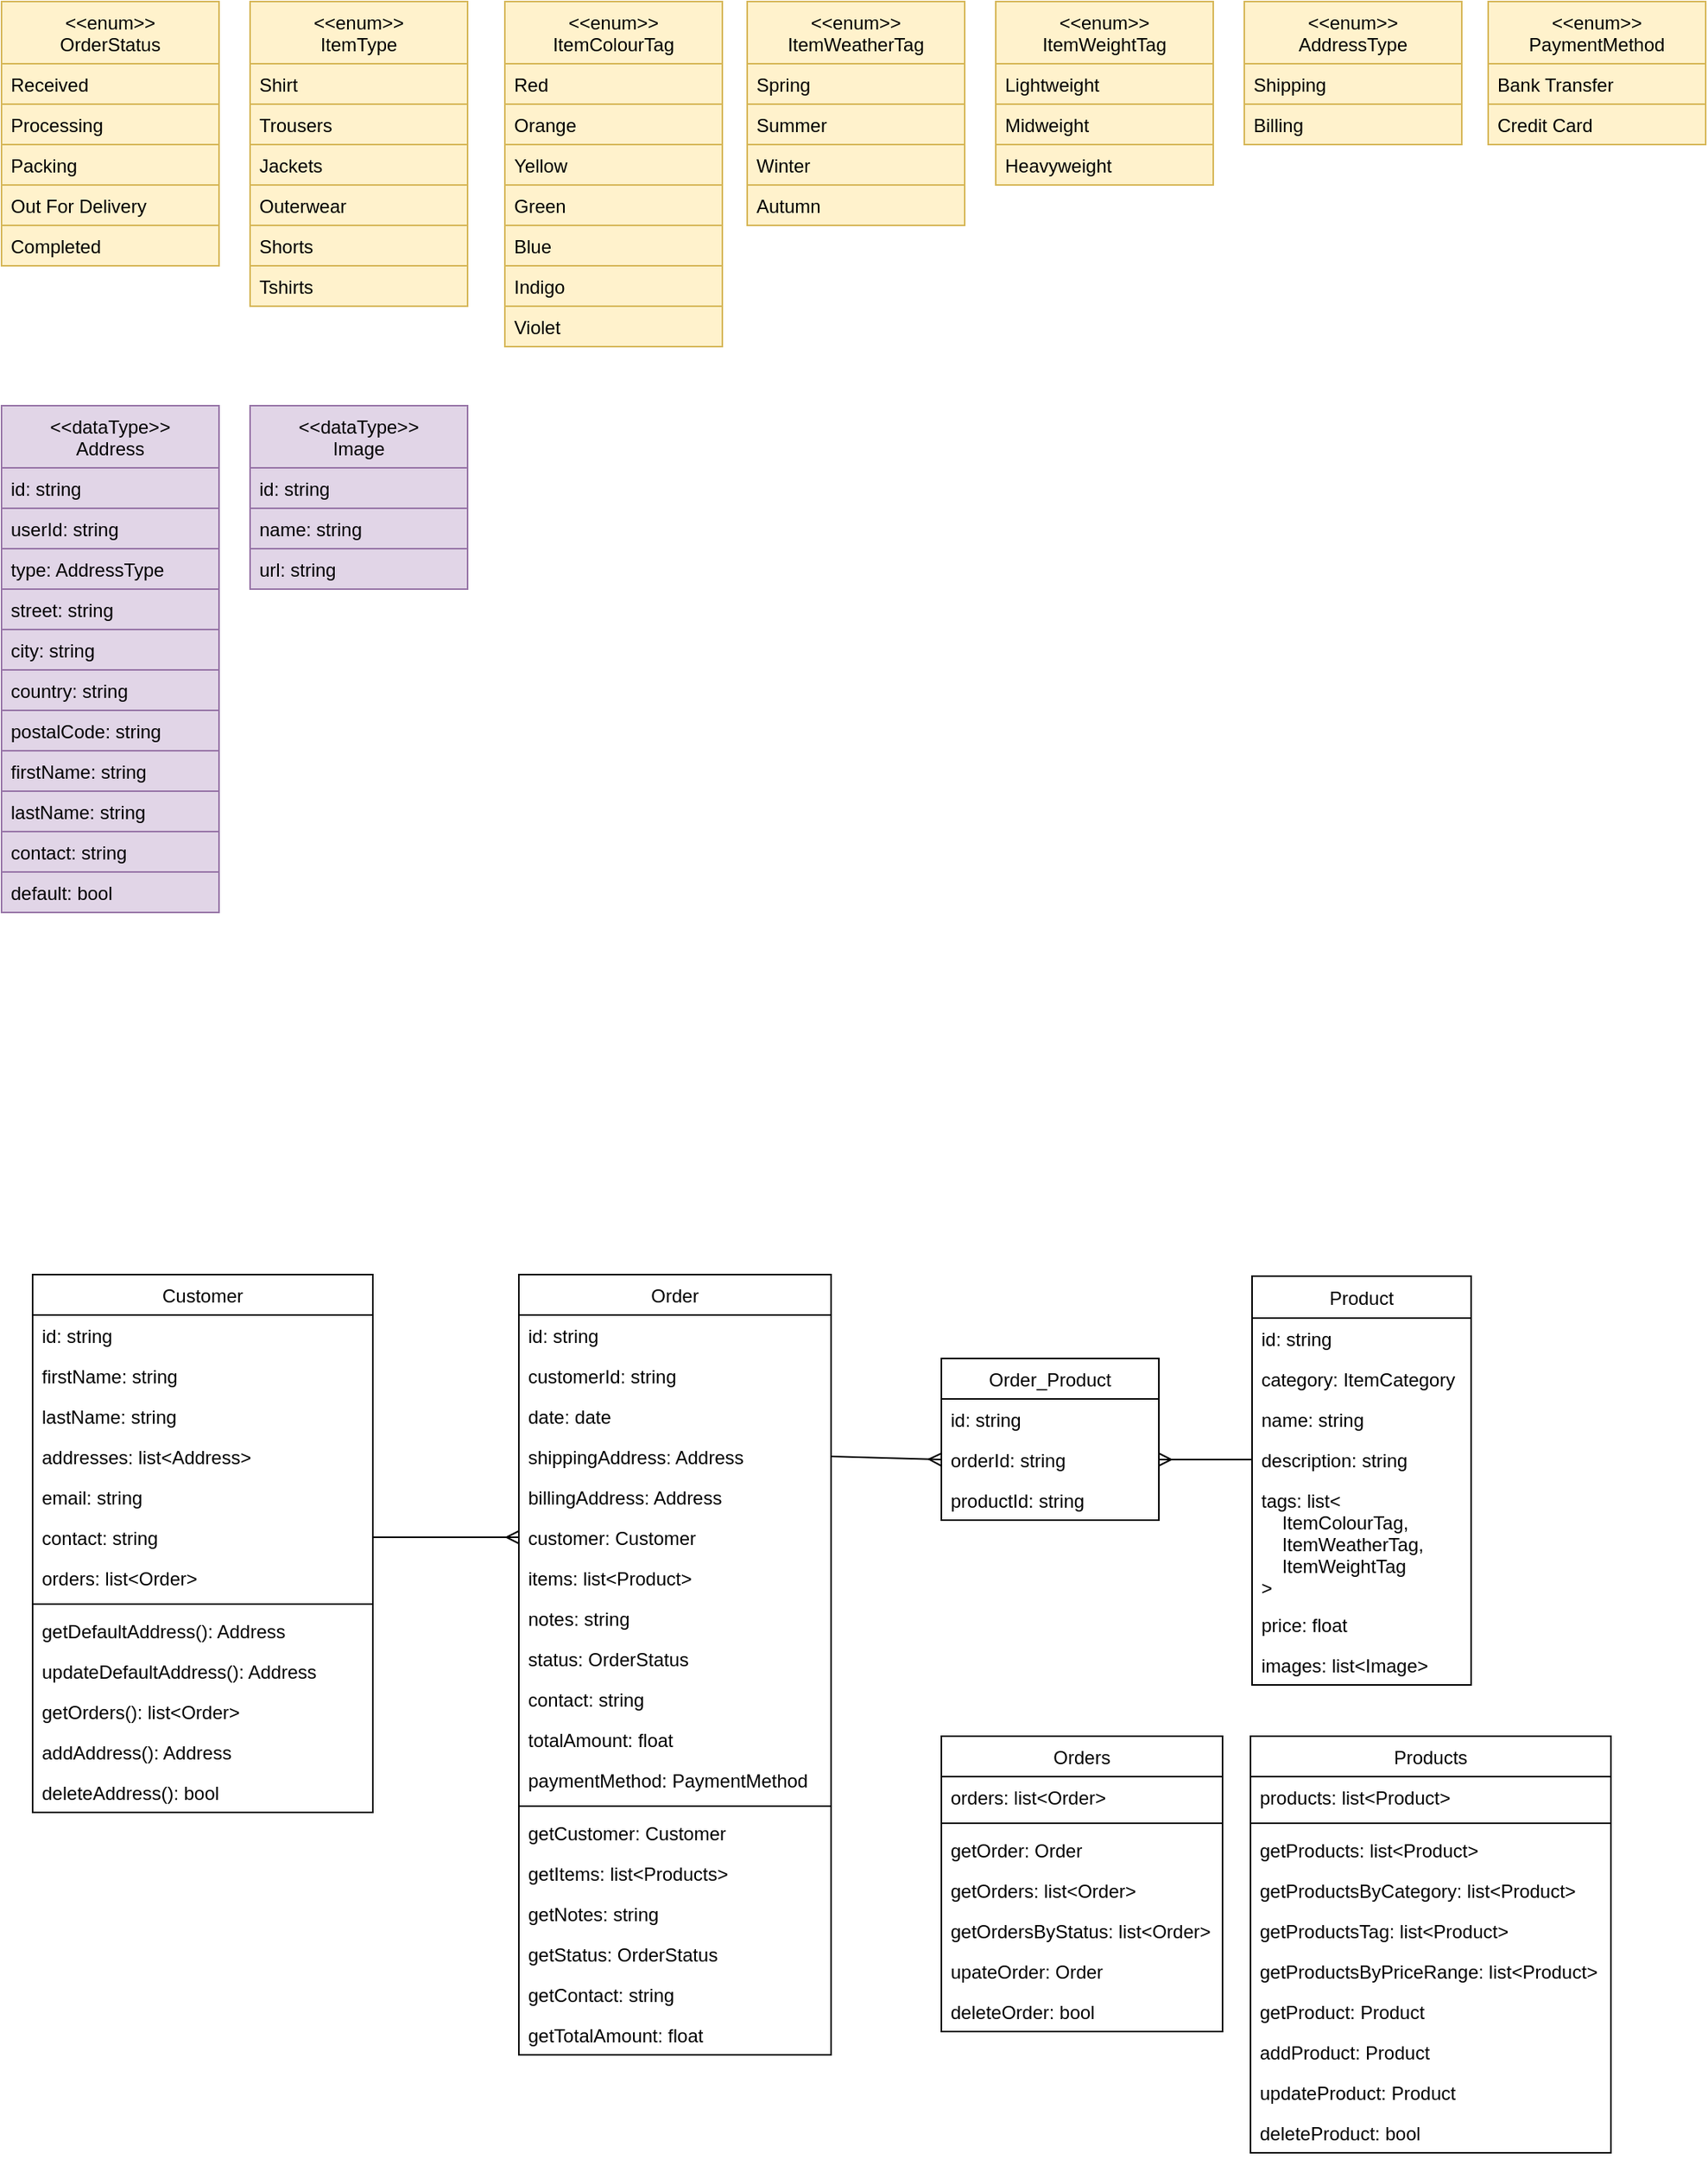 <mxfile version="14.9.8" type="device"><diagram id="C5RBs43oDa-KdzZeNtuy" name="Page-1"><mxGraphModel dx="1104" dy="794" grid="0" gridSize="10" guides="1" tooltips="1" connect="1" arrows="1" fold="1" page="1" pageScale="1" pageWidth="1169" pageHeight="827" math="0" shadow="0"><root><mxCell id="WIyWlLk6GJQsqaUBKTNV-0"/><mxCell id="WIyWlLk6GJQsqaUBKTNV-1" parent="WIyWlLk6GJQsqaUBKTNV-0"/><mxCell id="N-RZTyFLxeLSmj9aeRfa-0" value="Customer" style="swimlane;fontStyle=0;align=center;verticalAlign=top;childLayout=stackLayout;horizontal=1;startSize=26;horizontalStack=0;resizeParent=1;resizeLast=0;collapsible=1;marginBottom=0;rounded=0;shadow=0;strokeWidth=1;" vertex="1" parent="WIyWlLk6GJQsqaUBKTNV-1"><mxGeometry x="40" y="859" width="219" height="346" as="geometry"><mxRectangle x="220" y="120" width="160" height="26" as="alternateBounds"/></mxGeometry></mxCell><mxCell id="N-RZTyFLxeLSmj9aeRfa-1" value="id: string" style="text;align=left;verticalAlign=top;spacingLeft=4;spacingRight=4;overflow=hidden;rotatable=0;points=[[0,0.5],[1,0.5]];portConstraint=eastwest;" vertex="1" parent="N-RZTyFLxeLSmj9aeRfa-0"><mxGeometry y="26" width="219" height="26" as="geometry"/></mxCell><mxCell id="N-RZTyFLxeLSmj9aeRfa-12" value="firstName: string" style="text;align=left;verticalAlign=top;spacingLeft=4;spacingRight=4;overflow=hidden;rotatable=0;points=[[0,0.5],[1,0.5]];portConstraint=eastwest;" vertex="1" parent="N-RZTyFLxeLSmj9aeRfa-0"><mxGeometry y="52" width="219" height="26" as="geometry"/></mxCell><mxCell id="N-RZTyFLxeLSmj9aeRfa-2" value="lastName: string" style="text;align=left;verticalAlign=top;spacingLeft=4;spacingRight=4;overflow=hidden;rotatable=0;points=[[0,0.5],[1,0.5]];portConstraint=eastwest;rounded=0;shadow=0;html=0;" vertex="1" parent="N-RZTyFLxeLSmj9aeRfa-0"><mxGeometry y="78" width="219" height="26" as="geometry"/></mxCell><mxCell id="N-RZTyFLxeLSmj9aeRfa-3" value="addresses: list&lt;Address&gt;" style="text;align=left;verticalAlign=top;spacingLeft=4;spacingRight=4;overflow=hidden;rotatable=0;points=[[0,0.5],[1,0.5]];portConstraint=eastwest;rounded=0;shadow=0;html=0;" vertex="1" parent="N-RZTyFLxeLSmj9aeRfa-0"><mxGeometry y="104" width="219" height="26" as="geometry"/></mxCell><mxCell id="N-RZTyFLxeLSmj9aeRfa-11" value="email: string" style="text;align=left;verticalAlign=top;spacingLeft=4;spacingRight=4;overflow=hidden;rotatable=0;points=[[0,0.5],[1,0.5]];portConstraint=eastwest;rounded=0;shadow=0;html=0;" vertex="1" parent="N-RZTyFLxeLSmj9aeRfa-0"><mxGeometry y="130" width="219" height="26" as="geometry"/></mxCell><mxCell id="N-RZTyFLxeLSmj9aeRfa-21" value="contact: string" style="text;align=left;verticalAlign=top;spacingLeft=4;spacingRight=4;overflow=hidden;rotatable=0;points=[[0,0.5],[1,0.5]];portConstraint=eastwest;rounded=0;shadow=0;html=0;" vertex="1" parent="N-RZTyFLxeLSmj9aeRfa-0"><mxGeometry y="156" width="219" height="26" as="geometry"/></mxCell><mxCell id="N-RZTyFLxeLSmj9aeRfa-50" value="orders: list&lt;Order&gt;" style="text;align=left;verticalAlign=top;spacingLeft=4;spacingRight=4;overflow=hidden;rotatable=0;points=[[0,0.5],[1,0.5]];portConstraint=eastwest;rounded=0;shadow=0;html=0;" vertex="1" parent="N-RZTyFLxeLSmj9aeRfa-0"><mxGeometry y="182" width="219" height="26" as="geometry"/></mxCell><mxCell id="N-RZTyFLxeLSmj9aeRfa-4" value="" style="line;html=1;strokeWidth=1;align=left;verticalAlign=middle;spacingTop=-1;spacingLeft=3;spacingRight=3;rotatable=0;labelPosition=right;points=[];portConstraint=eastwest;" vertex="1" parent="N-RZTyFLxeLSmj9aeRfa-0"><mxGeometry y="208" width="219" height="8" as="geometry"/></mxCell><mxCell id="N-RZTyFLxeLSmj9aeRfa-5" value="getDefaultAddress(): Address" style="text;align=left;verticalAlign=top;spacingLeft=4;spacingRight=4;overflow=hidden;rotatable=0;points=[[0,0.5],[1,0.5]];portConstraint=eastwest;" vertex="1" parent="N-RZTyFLxeLSmj9aeRfa-0"><mxGeometry y="216" width="219" height="26" as="geometry"/></mxCell><mxCell id="N-RZTyFLxeLSmj9aeRfa-167" value="updateDefaultAddress(): Address" style="text;align=left;verticalAlign=top;spacingLeft=4;spacingRight=4;overflow=hidden;rotatable=0;points=[[0,0.5],[1,0.5]];portConstraint=eastwest;" vertex="1" parent="N-RZTyFLxeLSmj9aeRfa-0"><mxGeometry y="242" width="219" height="26" as="geometry"/></mxCell><mxCell id="N-RZTyFLxeLSmj9aeRfa-51" value="getOrders(): list&lt;Order&gt;" style="text;align=left;verticalAlign=top;spacingLeft=4;spacingRight=4;overflow=hidden;rotatable=0;points=[[0,0.5],[1,0.5]];portConstraint=eastwest;" vertex="1" parent="N-RZTyFLxeLSmj9aeRfa-0"><mxGeometry y="268" width="219" height="26" as="geometry"/></mxCell><mxCell id="N-RZTyFLxeLSmj9aeRfa-117" value="addAddress(): Address" style="text;align=left;verticalAlign=top;spacingLeft=4;spacingRight=4;overflow=hidden;rotatable=0;points=[[0,0.5],[1,0.5]];portConstraint=eastwest;" vertex="1" parent="N-RZTyFLxeLSmj9aeRfa-0"><mxGeometry y="294" width="219" height="26" as="geometry"/></mxCell><mxCell id="N-RZTyFLxeLSmj9aeRfa-166" value="deleteAddress(): bool" style="text;align=left;verticalAlign=top;spacingLeft=4;spacingRight=4;overflow=hidden;rotatable=0;points=[[0,0.5],[1,0.5]];portConstraint=eastwest;" vertex="1" parent="N-RZTyFLxeLSmj9aeRfa-0"><mxGeometry y="320" width="219" height="26" as="geometry"/></mxCell><mxCell id="N-RZTyFLxeLSmj9aeRfa-13" value="&lt;&lt;dataType&gt;&gt;&#10;Address" style="swimlane;fontStyle=0;childLayout=stackLayout;horizontal=1;startSize=40;horizontalStack=0;resizeParent=1;resizeParentMax=0;resizeLast=0;collapsible=1;marginBottom=0;fillColor=#e1d5e7;strokeColor=#9673a6;" vertex="1" parent="WIyWlLk6GJQsqaUBKTNV-1"><mxGeometry x="20" y="300" width="140" height="326" as="geometry"/></mxCell><mxCell id="N-RZTyFLxeLSmj9aeRfa-14" value="id: string" style="text;strokeColor=#9673a6;fillColor=#e1d5e7;align=left;verticalAlign=top;spacingLeft=4;spacingRight=4;overflow=hidden;rotatable=0;points=[[0,0.5],[1,0.5]];portConstraint=eastwest;" vertex="1" parent="N-RZTyFLxeLSmj9aeRfa-13"><mxGeometry y="40" width="140" height="26" as="geometry"/></mxCell><mxCell id="N-RZTyFLxeLSmj9aeRfa-44" value="userId: string" style="text;strokeColor=#9673a6;fillColor=#e1d5e7;align=left;verticalAlign=top;spacingLeft=4;spacingRight=4;overflow=hidden;rotatable=0;points=[[0,0.5],[1,0.5]];portConstraint=eastwest;" vertex="1" parent="N-RZTyFLxeLSmj9aeRfa-13"><mxGeometry y="66" width="140" height="26" as="geometry"/></mxCell><mxCell id="N-RZTyFLxeLSmj9aeRfa-120" value="type: AddressType" style="text;strokeColor=#9673a6;fillColor=#e1d5e7;align=left;verticalAlign=top;spacingLeft=4;spacingRight=4;overflow=hidden;rotatable=0;points=[[0,0.5],[1,0.5]];portConstraint=eastwest;" vertex="1" parent="N-RZTyFLxeLSmj9aeRfa-13"><mxGeometry y="92" width="140" height="26" as="geometry"/></mxCell><mxCell id="N-RZTyFLxeLSmj9aeRfa-43" value="street: string" style="text;strokeColor=#9673a6;fillColor=#e1d5e7;align=left;verticalAlign=top;spacingLeft=4;spacingRight=4;overflow=hidden;rotatable=0;points=[[0,0.5],[1,0.5]];portConstraint=eastwest;" vertex="1" parent="N-RZTyFLxeLSmj9aeRfa-13"><mxGeometry y="118" width="140" height="26" as="geometry"/></mxCell><mxCell id="N-RZTyFLxeLSmj9aeRfa-15" value="city: string" style="text;strokeColor=#9673a6;fillColor=#e1d5e7;align=left;verticalAlign=top;spacingLeft=4;spacingRight=4;overflow=hidden;rotatable=0;points=[[0,0.5],[1,0.5]];portConstraint=eastwest;" vertex="1" parent="N-RZTyFLxeLSmj9aeRfa-13"><mxGeometry y="144" width="140" height="26" as="geometry"/></mxCell><mxCell id="N-RZTyFLxeLSmj9aeRfa-16" value="country: string" style="text;strokeColor=#9673a6;fillColor=#e1d5e7;align=left;verticalAlign=top;spacingLeft=4;spacingRight=4;overflow=hidden;rotatable=0;points=[[0,0.5],[1,0.5]];portConstraint=eastwest;" vertex="1" parent="N-RZTyFLxeLSmj9aeRfa-13"><mxGeometry y="170" width="140" height="26" as="geometry"/></mxCell><mxCell id="N-RZTyFLxeLSmj9aeRfa-17" value="postalCode: string" style="text;strokeColor=#9673a6;fillColor=#e1d5e7;align=left;verticalAlign=top;spacingLeft=4;spacingRight=4;overflow=hidden;rotatable=0;points=[[0,0.5],[1,0.5]];portConstraint=eastwest;" vertex="1" parent="N-RZTyFLxeLSmj9aeRfa-13"><mxGeometry y="196" width="140" height="26" as="geometry"/></mxCell><mxCell id="N-RZTyFLxeLSmj9aeRfa-18" value="firstName: string" style="text;strokeColor=#9673a6;fillColor=#e1d5e7;align=left;verticalAlign=top;spacingLeft=4;spacingRight=4;overflow=hidden;rotatable=0;points=[[0,0.5],[1,0.5]];portConstraint=eastwest;" vertex="1" parent="N-RZTyFLxeLSmj9aeRfa-13"><mxGeometry y="222" width="140" height="26" as="geometry"/></mxCell><mxCell id="N-RZTyFLxeLSmj9aeRfa-19" value="lastName: string" style="text;strokeColor=#9673a6;fillColor=#e1d5e7;align=left;verticalAlign=top;spacingLeft=4;spacingRight=4;overflow=hidden;rotatable=0;points=[[0,0.5],[1,0.5]];portConstraint=eastwest;" vertex="1" parent="N-RZTyFLxeLSmj9aeRfa-13"><mxGeometry y="248" width="140" height="26" as="geometry"/></mxCell><mxCell id="N-RZTyFLxeLSmj9aeRfa-20" value="contact: string" style="text;strokeColor=#9673a6;fillColor=#e1d5e7;align=left;verticalAlign=top;spacingLeft=4;spacingRight=4;overflow=hidden;rotatable=0;points=[[0,0.5],[1,0.5]];portConstraint=eastwest;" vertex="1" parent="N-RZTyFLxeLSmj9aeRfa-13"><mxGeometry y="274" width="140" height="26" as="geometry"/></mxCell><mxCell id="N-RZTyFLxeLSmj9aeRfa-22" value="default: bool" style="text;strokeColor=#9673a6;fillColor=#e1d5e7;align=left;verticalAlign=top;spacingLeft=4;spacingRight=4;overflow=hidden;rotatable=0;points=[[0,0.5],[1,0.5]];portConstraint=eastwest;" vertex="1" parent="N-RZTyFLxeLSmj9aeRfa-13"><mxGeometry y="300" width="140" height="26" as="geometry"/></mxCell><mxCell id="N-RZTyFLxeLSmj9aeRfa-23" value="Order" style="swimlane;fontStyle=0;childLayout=stackLayout;horizontal=1;startSize=26;horizontalStack=0;resizeParent=1;resizeParentMax=0;resizeLast=0;collapsible=1;marginBottom=0;" vertex="1" parent="WIyWlLk6GJQsqaUBKTNV-1"><mxGeometry x="353" y="859" width="201" height="502" as="geometry"/></mxCell><mxCell id="N-RZTyFLxeLSmj9aeRfa-24" value="id: string" style="text;strokeColor=none;fillColor=none;align=left;verticalAlign=top;spacingLeft=4;spacingRight=4;overflow=hidden;rotatable=0;points=[[0,0.5],[1,0.5]];portConstraint=eastwest;" vertex="1" parent="N-RZTyFLxeLSmj9aeRfa-23"><mxGeometry y="26" width="201" height="26" as="geometry"/></mxCell><mxCell id="N-RZTyFLxeLSmj9aeRfa-125" value="customerId: string" style="text;strokeColor=none;fillColor=none;align=left;verticalAlign=top;spacingLeft=4;spacingRight=4;overflow=hidden;rotatable=0;points=[[0,0.5],[1,0.5]];portConstraint=eastwest;" vertex="1" parent="N-RZTyFLxeLSmj9aeRfa-23"><mxGeometry y="52" width="201" height="26" as="geometry"/></mxCell><mxCell id="N-RZTyFLxeLSmj9aeRfa-26" value="date: date" style="text;strokeColor=none;fillColor=none;align=left;verticalAlign=top;spacingLeft=4;spacingRight=4;overflow=hidden;rotatable=0;points=[[0,0.5],[1,0.5]];portConstraint=eastwest;" vertex="1" parent="N-RZTyFLxeLSmj9aeRfa-23"><mxGeometry y="78" width="201" height="26" as="geometry"/></mxCell><mxCell id="N-RZTyFLxeLSmj9aeRfa-45" value="shippingAddress: Address" style="text;strokeColor=none;fillColor=none;align=left;verticalAlign=top;spacingLeft=4;spacingRight=4;overflow=hidden;rotatable=0;points=[[0,0.5],[1,0.5]];portConstraint=eastwest;" vertex="1" parent="N-RZTyFLxeLSmj9aeRfa-23"><mxGeometry y="104" width="201" height="26" as="geometry"/></mxCell><mxCell id="N-RZTyFLxeLSmj9aeRfa-172" value="billingAddress: Address" style="text;strokeColor=none;fillColor=none;align=left;verticalAlign=top;spacingLeft=4;spacingRight=4;overflow=hidden;rotatable=0;points=[[0,0.5],[1,0.5]];portConstraint=eastwest;" vertex="1" parent="N-RZTyFLxeLSmj9aeRfa-23"><mxGeometry y="130" width="201" height="26" as="geometry"/></mxCell><mxCell id="N-RZTyFLxeLSmj9aeRfa-46" value="customer: Customer" style="text;strokeColor=none;fillColor=none;align=left;verticalAlign=top;spacingLeft=4;spacingRight=4;overflow=hidden;rotatable=0;points=[[0,0.5],[1,0.5]];portConstraint=eastwest;" vertex="1" parent="N-RZTyFLxeLSmj9aeRfa-23"><mxGeometry y="156" width="201" height="26" as="geometry"/></mxCell><mxCell id="N-RZTyFLxeLSmj9aeRfa-25" value="items: list&lt;Product&gt;" style="text;strokeColor=none;fillColor=none;align=left;verticalAlign=top;spacingLeft=4;spacingRight=4;overflow=hidden;rotatable=0;points=[[0,0.5],[1,0.5]];portConstraint=eastwest;" vertex="1" parent="N-RZTyFLxeLSmj9aeRfa-23"><mxGeometry y="182" width="201" height="26" as="geometry"/></mxCell><mxCell id="N-RZTyFLxeLSmj9aeRfa-34" value="notes: string" style="text;strokeColor=none;fillColor=none;align=left;verticalAlign=top;spacingLeft=4;spacingRight=4;overflow=hidden;rotatable=0;points=[[0,0.5],[1,0.5]];portConstraint=eastwest;" vertex="1" parent="N-RZTyFLxeLSmj9aeRfa-23"><mxGeometry y="208" width="201" height="26" as="geometry"/></mxCell><mxCell id="N-RZTyFLxeLSmj9aeRfa-33" value="status: OrderStatus" style="text;strokeColor=none;fillColor=none;align=left;verticalAlign=top;spacingLeft=4;spacingRight=4;overflow=hidden;rotatable=0;points=[[0,0.5],[1,0.5]];portConstraint=eastwest;" vertex="1" parent="N-RZTyFLxeLSmj9aeRfa-23"><mxGeometry y="234" width="201" height="26" as="geometry"/></mxCell><mxCell id="N-RZTyFLxeLSmj9aeRfa-52" value="contact: string" style="text;strokeColor=none;fillColor=none;align=left;verticalAlign=top;spacingLeft=4;spacingRight=4;overflow=hidden;rotatable=0;points=[[0,0.5],[1,0.5]];portConstraint=eastwest;" vertex="1" parent="N-RZTyFLxeLSmj9aeRfa-23"><mxGeometry y="260" width="201" height="26" as="geometry"/></mxCell><mxCell id="N-RZTyFLxeLSmj9aeRfa-56" value="totalAmount: float" style="text;strokeColor=none;fillColor=none;align=left;verticalAlign=top;spacingLeft=4;spacingRight=4;overflow=hidden;rotatable=0;points=[[0,0.5],[1,0.5]];portConstraint=eastwest;" vertex="1" parent="N-RZTyFLxeLSmj9aeRfa-23"><mxGeometry y="286" width="201" height="26" as="geometry"/></mxCell><mxCell id="N-RZTyFLxeLSmj9aeRfa-162" value="paymentMethod: PaymentMethod" style="text;strokeColor=none;fillColor=none;align=left;verticalAlign=top;spacingLeft=4;spacingRight=4;overflow=hidden;rotatable=0;points=[[0,0.5],[1,0.5]];portConstraint=eastwest;" vertex="1" parent="N-RZTyFLxeLSmj9aeRfa-23"><mxGeometry y="312" width="201" height="26" as="geometry"/></mxCell><mxCell id="N-RZTyFLxeLSmj9aeRfa-47" value="" style="line;html=1;strokeWidth=1;align=left;verticalAlign=middle;spacingTop=-1;spacingLeft=3;spacingRight=3;rotatable=0;labelPosition=right;points=[];portConstraint=eastwest;" vertex="1" parent="N-RZTyFLxeLSmj9aeRfa-23"><mxGeometry y="338" width="201" height="8" as="geometry"/></mxCell><mxCell id="N-RZTyFLxeLSmj9aeRfa-48" value="getCustomer: Customer" style="text;strokeColor=none;fillColor=none;align=left;verticalAlign=top;spacingLeft=4;spacingRight=4;overflow=hidden;rotatable=0;points=[[0,0.5],[1,0.5]];portConstraint=eastwest;" vertex="1" parent="N-RZTyFLxeLSmj9aeRfa-23"><mxGeometry y="346" width="201" height="26" as="geometry"/></mxCell><mxCell id="N-RZTyFLxeLSmj9aeRfa-49" value="getItems: list&lt;Products&gt;" style="text;strokeColor=none;fillColor=none;align=left;verticalAlign=top;spacingLeft=4;spacingRight=4;overflow=hidden;rotatable=0;points=[[0,0.5],[1,0.5]];portConstraint=eastwest;" vertex="1" parent="N-RZTyFLxeLSmj9aeRfa-23"><mxGeometry y="372" width="201" height="26" as="geometry"/></mxCell><mxCell id="N-RZTyFLxeLSmj9aeRfa-53" value="getNotes: string" style="text;strokeColor=none;fillColor=none;align=left;verticalAlign=top;spacingLeft=4;spacingRight=4;overflow=hidden;rotatable=0;points=[[0,0.5],[1,0.5]];portConstraint=eastwest;" vertex="1" parent="N-RZTyFLxeLSmj9aeRfa-23"><mxGeometry y="398" width="201" height="26" as="geometry"/></mxCell><mxCell id="N-RZTyFLxeLSmj9aeRfa-55" value="getStatus: OrderStatus" style="text;strokeColor=none;fillColor=none;align=left;verticalAlign=top;spacingLeft=4;spacingRight=4;overflow=hidden;rotatable=0;points=[[0,0.5],[1,0.5]];portConstraint=eastwest;" vertex="1" parent="N-RZTyFLxeLSmj9aeRfa-23"><mxGeometry y="424" width="201" height="26" as="geometry"/></mxCell><mxCell id="N-RZTyFLxeLSmj9aeRfa-54" value="getContact: string" style="text;strokeColor=none;fillColor=none;align=left;verticalAlign=top;spacingLeft=4;spacingRight=4;overflow=hidden;rotatable=0;points=[[0,0.5],[1,0.5]];portConstraint=eastwest;" vertex="1" parent="N-RZTyFLxeLSmj9aeRfa-23"><mxGeometry y="450" width="201" height="26" as="geometry"/></mxCell><mxCell id="N-RZTyFLxeLSmj9aeRfa-57" value="getTotalAmount: float" style="text;strokeColor=none;fillColor=none;align=left;verticalAlign=top;spacingLeft=4;spacingRight=4;overflow=hidden;rotatable=0;points=[[0,0.5],[1,0.5]];portConstraint=eastwest;" vertex="1" parent="N-RZTyFLxeLSmj9aeRfa-23"><mxGeometry y="476" width="201" height="26" as="geometry"/></mxCell><mxCell id="N-RZTyFLxeLSmj9aeRfa-27" value="&lt;&lt;enum&gt;&gt;&#10;OrderStatus" style="swimlane;fontStyle=0;childLayout=stackLayout;horizontal=1;startSize=40;horizontalStack=0;resizeParent=1;resizeParentMax=0;resizeLast=0;collapsible=1;marginBottom=0;labelBorderColor=none;fillColor=#fff2cc;strokeColor=#d6b656;" vertex="1" parent="WIyWlLk6GJQsqaUBKTNV-1"><mxGeometry x="20" y="40" width="140" height="170" as="geometry"/></mxCell><mxCell id="N-RZTyFLxeLSmj9aeRfa-28" value="Received" style="text;strokeColor=#d6b656;fillColor=#fff2cc;align=left;verticalAlign=top;spacingLeft=4;spacingRight=4;overflow=hidden;rotatable=0;points=[[0,0.5],[1,0.5]];portConstraint=eastwest;" vertex="1" parent="N-RZTyFLxeLSmj9aeRfa-27"><mxGeometry y="40" width="140" height="26" as="geometry"/></mxCell><mxCell id="N-RZTyFLxeLSmj9aeRfa-29" value="Processing" style="text;strokeColor=#d6b656;fillColor=#fff2cc;align=left;verticalAlign=top;spacingLeft=4;spacingRight=4;overflow=hidden;rotatable=0;points=[[0,0.5],[1,0.5]];portConstraint=eastwest;" vertex="1" parent="N-RZTyFLxeLSmj9aeRfa-27"><mxGeometry y="66" width="140" height="26" as="geometry"/></mxCell><mxCell id="N-RZTyFLxeLSmj9aeRfa-30" value="Packing" style="text;strokeColor=#d6b656;fillColor=#fff2cc;align=left;verticalAlign=top;spacingLeft=4;spacingRight=4;overflow=hidden;rotatable=0;points=[[0,0.5],[1,0.5]];portConstraint=eastwest;" vertex="1" parent="N-RZTyFLxeLSmj9aeRfa-27"><mxGeometry y="92" width="140" height="26" as="geometry"/></mxCell><mxCell id="N-RZTyFLxeLSmj9aeRfa-31" value="Out For Delivery" style="text;strokeColor=#d6b656;fillColor=#fff2cc;align=left;verticalAlign=top;spacingLeft=4;spacingRight=4;overflow=hidden;rotatable=0;points=[[0,0.5],[1,0.5]];portConstraint=eastwest;" vertex="1" parent="N-RZTyFLxeLSmj9aeRfa-27"><mxGeometry y="118" width="140" height="26" as="geometry"/></mxCell><mxCell id="N-RZTyFLxeLSmj9aeRfa-32" value="Completed" style="text;strokeColor=#d6b656;fillColor=#fff2cc;align=left;verticalAlign=top;spacingLeft=4;spacingRight=4;overflow=hidden;rotatable=0;points=[[0,0.5],[1,0.5]];portConstraint=eastwest;" vertex="1" parent="N-RZTyFLxeLSmj9aeRfa-27"><mxGeometry y="144" width="140" height="26" as="geometry"/></mxCell><mxCell id="N-RZTyFLxeLSmj9aeRfa-35" value="Orders" style="swimlane;fontStyle=0;childLayout=stackLayout;horizontal=1;startSize=26;horizontalStack=0;resizeParent=1;resizeParentMax=0;resizeLast=0;collapsible=1;marginBottom=0;" vertex="1" parent="WIyWlLk6GJQsqaUBKTNV-1"><mxGeometry x="625" y="1156" width="181" height="190" as="geometry"/></mxCell><mxCell id="N-RZTyFLxeLSmj9aeRfa-36" value="orders: list&lt;Order&gt;" style="text;strokeColor=none;fillColor=none;align=left;verticalAlign=top;spacingLeft=4;spacingRight=4;overflow=hidden;rotatable=0;points=[[0,0.5],[1,0.5]];portConstraint=eastwest;" vertex="1" parent="N-RZTyFLxeLSmj9aeRfa-35"><mxGeometry y="26" width="181" height="26" as="geometry"/></mxCell><mxCell id="N-RZTyFLxeLSmj9aeRfa-39" value="" style="line;html=1;strokeWidth=1;align=left;verticalAlign=middle;spacingTop=-1;spacingLeft=3;spacingRight=3;rotatable=0;labelPosition=right;points=[];portConstraint=eastwest;" vertex="1" parent="N-RZTyFLxeLSmj9aeRfa-35"><mxGeometry y="52" width="181" height="8" as="geometry"/></mxCell><mxCell id="N-RZTyFLxeLSmj9aeRfa-38" value="getOrder: Order" style="text;strokeColor=none;fillColor=none;align=left;verticalAlign=top;spacingLeft=4;spacingRight=4;overflow=hidden;rotatable=0;points=[[0,0.5],[1,0.5]];portConstraint=eastwest;" vertex="1" parent="N-RZTyFLxeLSmj9aeRfa-35"><mxGeometry y="60" width="181" height="26" as="geometry"/></mxCell><mxCell id="N-RZTyFLxeLSmj9aeRfa-40" value="getOrders: list&lt;Order&gt;" style="text;strokeColor=none;fillColor=none;align=left;verticalAlign=top;spacingLeft=4;spacingRight=4;overflow=hidden;rotatable=0;points=[[0,0.5],[1,0.5]];portConstraint=eastwest;" vertex="1" parent="N-RZTyFLxeLSmj9aeRfa-35"><mxGeometry y="86" width="181" height="26" as="geometry"/></mxCell><mxCell id="N-RZTyFLxeLSmj9aeRfa-173" value="getOrdersByStatus: list&lt;Order&gt;" style="text;strokeColor=none;fillColor=none;align=left;verticalAlign=top;spacingLeft=4;spacingRight=4;overflow=hidden;rotatable=0;points=[[0,0.5],[1,0.5]];portConstraint=eastwest;" vertex="1" parent="N-RZTyFLxeLSmj9aeRfa-35"><mxGeometry y="112" width="181" height="26" as="geometry"/></mxCell><mxCell id="N-RZTyFLxeLSmj9aeRfa-41" value="upateOrder: Order" style="text;strokeColor=none;fillColor=none;align=left;verticalAlign=top;spacingLeft=4;spacingRight=4;overflow=hidden;rotatable=0;points=[[0,0.5],[1,0.5]];portConstraint=eastwest;" vertex="1" parent="N-RZTyFLxeLSmj9aeRfa-35"><mxGeometry y="138" width="181" height="26" as="geometry"/></mxCell><mxCell id="N-RZTyFLxeLSmj9aeRfa-42" value="deleteOrder: bool" style="text;strokeColor=none;fillColor=none;align=left;verticalAlign=top;spacingLeft=4;spacingRight=4;overflow=hidden;rotatable=0;points=[[0,0.5],[1,0.5]];portConstraint=eastwest;" vertex="1" parent="N-RZTyFLxeLSmj9aeRfa-35"><mxGeometry y="164" width="181" height="26" as="geometry"/></mxCell><mxCell id="N-RZTyFLxeLSmj9aeRfa-58" value="Product" style="swimlane;fontStyle=0;childLayout=stackLayout;horizontal=1;startSize=27;horizontalStack=0;resizeParent=1;resizeParentMax=0;resizeLast=0;collapsible=1;marginBottom=0;" vertex="1" parent="WIyWlLk6GJQsqaUBKTNV-1"><mxGeometry x="825" y="860" width="141" height="263" as="geometry"/></mxCell><mxCell id="N-RZTyFLxeLSmj9aeRfa-59" value="id: string" style="text;align=left;verticalAlign=top;spacingLeft=4;spacingRight=4;overflow=hidden;rotatable=0;points=[[0,0.5],[1,0.5]];portConstraint=eastwest;" vertex="1" parent="N-RZTyFLxeLSmj9aeRfa-58"><mxGeometry y="27" width="141" height="26" as="geometry"/></mxCell><mxCell id="N-RZTyFLxeLSmj9aeRfa-60" value="category: ItemCategory" style="text;align=left;verticalAlign=top;spacingLeft=4;spacingRight=4;overflow=hidden;rotatable=0;points=[[0,0.5],[1,0.5]];portConstraint=eastwest;" vertex="1" parent="N-RZTyFLxeLSmj9aeRfa-58"><mxGeometry y="53" width="141" height="26" as="geometry"/></mxCell><mxCell id="N-RZTyFLxeLSmj9aeRfa-63" value="name: string" style="text;align=left;verticalAlign=top;spacingLeft=4;spacingRight=4;overflow=hidden;rotatable=0;points=[[0,0.5],[1,0.5]];portConstraint=eastwest;" vertex="1" parent="N-RZTyFLxeLSmj9aeRfa-58"><mxGeometry y="79" width="141" height="26" as="geometry"/></mxCell><mxCell id="N-RZTyFLxeLSmj9aeRfa-65" value="description: string" style="text;align=left;verticalAlign=top;spacingLeft=4;spacingRight=4;overflow=hidden;rotatable=0;points=[[0,0.5],[1,0.5]];portConstraint=eastwest;" vertex="1" parent="N-RZTyFLxeLSmj9aeRfa-58"><mxGeometry y="105" width="141" height="26" as="geometry"/></mxCell><mxCell id="N-RZTyFLxeLSmj9aeRfa-64" value="tags: list&lt;&#10;    ItemColourTag, &#10;    ItemWeatherTag, &#10;    ItemWeightTag&#10;&gt;" style="text;align=left;verticalAlign=top;spacingLeft=4;spacingRight=4;overflow=hidden;rotatable=0;points=[[0,0.5],[1,0.5]];portConstraint=eastwest;" vertex="1" parent="N-RZTyFLxeLSmj9aeRfa-58"><mxGeometry y="131" width="141" height="80" as="geometry"/></mxCell><mxCell id="N-RZTyFLxeLSmj9aeRfa-62" value="price: float" style="text;align=left;verticalAlign=top;spacingLeft=4;spacingRight=4;overflow=hidden;rotatable=0;points=[[0,0.5],[1,0.5]];portConstraint=eastwest;" vertex="1" parent="N-RZTyFLxeLSmj9aeRfa-58"><mxGeometry y="211" width="141" height="26" as="geometry"/></mxCell><mxCell id="N-RZTyFLxeLSmj9aeRfa-61" value="images: list&lt;Image&gt;" style="text;align=left;verticalAlign=top;spacingLeft=4;spacingRight=4;overflow=hidden;rotatable=0;points=[[0,0.5],[1,0.5]];portConstraint=eastwest;" vertex="1" parent="N-RZTyFLxeLSmj9aeRfa-58"><mxGeometry y="237" width="141" height="26" as="geometry"/></mxCell><mxCell id="N-RZTyFLxeLSmj9aeRfa-66" value="&lt;&lt;enum&gt;&gt;&#10;ItemType" style="swimlane;fontStyle=0;childLayout=stackLayout;horizontal=1;startSize=40;horizontalStack=0;resizeParent=1;resizeParentMax=0;resizeLast=0;collapsible=1;marginBottom=0;fillColor=#fff2cc;strokeColor=#d6b656;" vertex="1" parent="WIyWlLk6GJQsqaUBKTNV-1"><mxGeometry x="180" y="40" width="140" height="196" as="geometry"/></mxCell><mxCell id="N-RZTyFLxeLSmj9aeRfa-67" value="Shirt" style="text;strokeColor=#d6b656;fillColor=#fff2cc;align=left;verticalAlign=top;spacingLeft=4;spacingRight=4;overflow=hidden;rotatable=0;points=[[0,0.5],[1,0.5]];portConstraint=eastwest;" vertex="1" parent="N-RZTyFLxeLSmj9aeRfa-66"><mxGeometry y="40" width="140" height="26" as="geometry"/></mxCell><mxCell id="N-RZTyFLxeLSmj9aeRfa-68" value="Trousers" style="text;strokeColor=#d6b656;fillColor=#fff2cc;align=left;verticalAlign=top;spacingLeft=4;spacingRight=4;overflow=hidden;rotatable=0;points=[[0,0.5],[1,0.5]];portConstraint=eastwest;" vertex="1" parent="N-RZTyFLxeLSmj9aeRfa-66"><mxGeometry y="66" width="140" height="26" as="geometry"/></mxCell><mxCell id="N-RZTyFLxeLSmj9aeRfa-69" value="Jackets" style="text;strokeColor=#d6b656;fillColor=#fff2cc;align=left;verticalAlign=top;spacingLeft=4;spacingRight=4;overflow=hidden;rotatable=0;points=[[0,0.5],[1,0.5]];portConstraint=eastwest;" vertex="1" parent="N-RZTyFLxeLSmj9aeRfa-66"><mxGeometry y="92" width="140" height="26" as="geometry"/></mxCell><mxCell id="N-RZTyFLxeLSmj9aeRfa-70" value="Outerwear" style="text;strokeColor=#d6b656;fillColor=#fff2cc;align=left;verticalAlign=top;spacingLeft=4;spacingRight=4;overflow=hidden;rotatable=0;points=[[0,0.5],[1,0.5]];portConstraint=eastwest;" vertex="1" parent="N-RZTyFLxeLSmj9aeRfa-66"><mxGeometry y="118" width="140" height="26" as="geometry"/></mxCell><mxCell id="N-RZTyFLxeLSmj9aeRfa-71" value="Shorts" style="text;strokeColor=#d6b656;fillColor=#fff2cc;align=left;verticalAlign=top;spacingLeft=4;spacingRight=4;overflow=hidden;rotatable=0;points=[[0,0.5],[1,0.5]];portConstraint=eastwest;" vertex="1" parent="N-RZTyFLxeLSmj9aeRfa-66"><mxGeometry y="144" width="140" height="26" as="geometry"/></mxCell><mxCell id="N-RZTyFLxeLSmj9aeRfa-72" value="Tshirts" style="text;strokeColor=#d6b656;fillColor=#fff2cc;align=left;verticalAlign=top;spacingLeft=4;spacingRight=4;overflow=hidden;rotatable=0;points=[[0,0.5],[1,0.5]];portConstraint=eastwest;" vertex="1" parent="N-RZTyFLxeLSmj9aeRfa-66"><mxGeometry y="170" width="140" height="26" as="geometry"/></mxCell><mxCell id="N-RZTyFLxeLSmj9aeRfa-73" value="&lt;&lt;enum&gt;&gt;&#10;ItemColourTag" style="swimlane;fontStyle=0;childLayout=stackLayout;horizontal=1;startSize=40;horizontalStack=0;resizeParent=1;resizeParentMax=0;resizeLast=0;collapsible=1;marginBottom=0;fillColor=#fff2cc;strokeColor=#d6b656;" vertex="1" parent="WIyWlLk6GJQsqaUBKTNV-1"><mxGeometry x="344" y="40" width="140" height="222" as="geometry"/></mxCell><mxCell id="N-RZTyFLxeLSmj9aeRfa-74" value="Red" style="text;strokeColor=#d6b656;fillColor=#fff2cc;align=left;verticalAlign=top;spacingLeft=4;spacingRight=4;overflow=hidden;rotatable=0;points=[[0,0.5],[1,0.5]];portConstraint=eastwest;" vertex="1" parent="N-RZTyFLxeLSmj9aeRfa-73"><mxGeometry y="40" width="140" height="26" as="geometry"/></mxCell><mxCell id="N-RZTyFLxeLSmj9aeRfa-75" value="Orange" style="text;strokeColor=#d6b656;fillColor=#fff2cc;align=left;verticalAlign=top;spacingLeft=4;spacingRight=4;overflow=hidden;rotatable=0;points=[[0,0.5],[1,0.5]];portConstraint=eastwest;" vertex="1" parent="N-RZTyFLxeLSmj9aeRfa-73"><mxGeometry y="66" width="140" height="26" as="geometry"/></mxCell><mxCell id="N-RZTyFLxeLSmj9aeRfa-81" value="Yellow" style="text;strokeColor=#d6b656;fillColor=#fff2cc;align=left;verticalAlign=top;spacingLeft=4;spacingRight=4;overflow=hidden;rotatable=0;points=[[0,0.5],[1,0.5]];portConstraint=eastwest;" vertex="1" parent="N-RZTyFLxeLSmj9aeRfa-73"><mxGeometry y="92" width="140" height="26" as="geometry"/></mxCell><mxCell id="N-RZTyFLxeLSmj9aeRfa-80" value="Green" style="text;strokeColor=#d6b656;fillColor=#fff2cc;align=left;verticalAlign=top;spacingLeft=4;spacingRight=4;overflow=hidden;rotatable=0;points=[[0,0.5],[1,0.5]];portConstraint=eastwest;" vertex="1" parent="N-RZTyFLxeLSmj9aeRfa-73"><mxGeometry y="118" width="140" height="26" as="geometry"/></mxCell><mxCell id="N-RZTyFLxeLSmj9aeRfa-76" value="Blue" style="text;strokeColor=#d6b656;fillColor=#fff2cc;align=left;verticalAlign=top;spacingLeft=4;spacingRight=4;overflow=hidden;rotatable=0;points=[[0,0.5],[1,0.5]];portConstraint=eastwest;" vertex="1" parent="N-RZTyFLxeLSmj9aeRfa-73"><mxGeometry y="144" width="140" height="26" as="geometry"/></mxCell><mxCell id="N-RZTyFLxeLSmj9aeRfa-77" value="Indigo" style="text;strokeColor=#d6b656;fillColor=#fff2cc;align=left;verticalAlign=top;spacingLeft=4;spacingRight=4;overflow=hidden;rotatable=0;points=[[0,0.5],[1,0.5]];portConstraint=eastwest;" vertex="1" parent="N-RZTyFLxeLSmj9aeRfa-73"><mxGeometry y="170" width="140" height="26" as="geometry"/></mxCell><mxCell id="N-RZTyFLxeLSmj9aeRfa-78" value="Violet" style="text;strokeColor=#d6b656;fillColor=#fff2cc;align=left;verticalAlign=top;spacingLeft=4;spacingRight=4;overflow=hidden;rotatable=0;points=[[0,0.5],[1,0.5]];portConstraint=eastwest;" vertex="1" parent="N-RZTyFLxeLSmj9aeRfa-73"><mxGeometry y="196" width="140" height="26" as="geometry"/></mxCell><mxCell id="N-RZTyFLxeLSmj9aeRfa-82" value="&lt;&lt;enum&gt;&gt;&#10;ItemWeatherTag" style="swimlane;fontStyle=0;childLayout=stackLayout;horizontal=1;startSize=40;horizontalStack=0;resizeParent=1;resizeParentMax=0;resizeLast=0;collapsible=1;marginBottom=0;fillColor=#fff2cc;strokeColor=#d6b656;" vertex="1" parent="WIyWlLk6GJQsqaUBKTNV-1"><mxGeometry x="500" y="40" width="140" height="144" as="geometry"/></mxCell><mxCell id="N-RZTyFLxeLSmj9aeRfa-83" value="Spring" style="text;strokeColor=#d6b656;fillColor=#fff2cc;align=left;verticalAlign=top;spacingLeft=4;spacingRight=4;overflow=hidden;rotatable=0;points=[[0,0.5],[1,0.5]];portConstraint=eastwest;" vertex="1" parent="N-RZTyFLxeLSmj9aeRfa-82"><mxGeometry y="40" width="140" height="26" as="geometry"/></mxCell><mxCell id="N-RZTyFLxeLSmj9aeRfa-84" value="Summer" style="text;strokeColor=#d6b656;fillColor=#fff2cc;align=left;verticalAlign=top;spacingLeft=4;spacingRight=4;overflow=hidden;rotatable=0;points=[[0,0.5],[1,0.5]];portConstraint=eastwest;" vertex="1" parent="N-RZTyFLxeLSmj9aeRfa-82"><mxGeometry y="66" width="140" height="26" as="geometry"/></mxCell><mxCell id="N-RZTyFLxeLSmj9aeRfa-85" value="Winter" style="text;strokeColor=#d6b656;fillColor=#fff2cc;align=left;verticalAlign=top;spacingLeft=4;spacingRight=4;overflow=hidden;rotatable=0;points=[[0,0.5],[1,0.5]];portConstraint=eastwest;" vertex="1" parent="N-RZTyFLxeLSmj9aeRfa-82"><mxGeometry y="92" width="140" height="26" as="geometry"/></mxCell><mxCell id="N-RZTyFLxeLSmj9aeRfa-86" value="Autumn" style="text;strokeColor=#d6b656;fillColor=#fff2cc;align=left;verticalAlign=top;spacingLeft=4;spacingRight=4;overflow=hidden;rotatable=0;points=[[0,0.5],[1,0.5]];portConstraint=eastwest;" vertex="1" parent="N-RZTyFLxeLSmj9aeRfa-82"><mxGeometry y="118" width="140" height="26" as="geometry"/></mxCell><mxCell id="N-RZTyFLxeLSmj9aeRfa-90" value="&lt;&lt;enum&gt;&gt;&#10;ItemWeightTag" style="swimlane;fontStyle=0;childLayout=stackLayout;horizontal=1;startSize=40;horizontalStack=0;resizeParent=1;resizeParentMax=0;resizeLast=0;collapsible=1;marginBottom=0;fillColor=#fff2cc;strokeColor=#d6b656;" vertex="1" parent="WIyWlLk6GJQsqaUBKTNV-1"><mxGeometry x="660" y="40" width="140" height="118" as="geometry"/></mxCell><mxCell id="N-RZTyFLxeLSmj9aeRfa-91" value="Lightweight" style="text;strokeColor=#d6b656;fillColor=#fff2cc;align=left;verticalAlign=top;spacingLeft=4;spacingRight=4;overflow=hidden;rotatable=0;points=[[0,0.5],[1,0.5]];portConstraint=eastwest;" vertex="1" parent="N-RZTyFLxeLSmj9aeRfa-90"><mxGeometry y="40" width="140" height="26" as="geometry"/></mxCell><mxCell id="N-RZTyFLxeLSmj9aeRfa-92" value="Midweight" style="text;strokeColor=#d6b656;fillColor=#fff2cc;align=left;verticalAlign=top;spacingLeft=4;spacingRight=4;overflow=hidden;rotatable=0;points=[[0,0.5],[1,0.5]];portConstraint=eastwest;" vertex="1" parent="N-RZTyFLxeLSmj9aeRfa-90"><mxGeometry y="66" width="140" height="26" as="geometry"/></mxCell><mxCell id="N-RZTyFLxeLSmj9aeRfa-93" value="Heavyweight" style="text;strokeColor=#d6b656;fillColor=#fff2cc;align=left;verticalAlign=top;spacingLeft=4;spacingRight=4;overflow=hidden;rotatable=0;points=[[0,0.5],[1,0.5]];portConstraint=eastwest;" vertex="1" parent="N-RZTyFLxeLSmj9aeRfa-90"><mxGeometry y="92" width="140" height="26" as="geometry"/></mxCell><mxCell id="N-RZTyFLxeLSmj9aeRfa-95" value="&lt;&lt;dataType&gt;&gt;&#10;Image" style="swimlane;fontStyle=0;childLayout=stackLayout;horizontal=1;startSize=40;horizontalStack=0;resizeParent=1;resizeParentMax=0;resizeLast=0;collapsible=1;marginBottom=0;fillColor=#e1d5e7;strokeColor=#9673a6;" vertex="1" parent="WIyWlLk6GJQsqaUBKTNV-1"><mxGeometry x="180" y="300" width="140" height="118" as="geometry"/></mxCell><mxCell id="N-RZTyFLxeLSmj9aeRfa-96" value="id: string" style="text;strokeColor=#9673a6;fillColor=#e1d5e7;align=left;verticalAlign=top;spacingLeft=4;spacingRight=4;overflow=hidden;rotatable=0;points=[[0,0.5],[1,0.5]];portConstraint=eastwest;" vertex="1" parent="N-RZTyFLxeLSmj9aeRfa-95"><mxGeometry y="40" width="140" height="26" as="geometry"/></mxCell><mxCell id="N-RZTyFLxeLSmj9aeRfa-97" value="name: string" style="text;strokeColor=#9673a6;fillColor=#e1d5e7;align=left;verticalAlign=top;spacingLeft=4;spacingRight=4;overflow=hidden;rotatable=0;points=[[0,0.5],[1,0.5]];portConstraint=eastwest;" vertex="1" parent="N-RZTyFLxeLSmj9aeRfa-95"><mxGeometry y="66" width="140" height="26" as="geometry"/></mxCell><mxCell id="N-RZTyFLxeLSmj9aeRfa-98" value="url: string" style="text;strokeColor=#9673a6;fillColor=#e1d5e7;align=left;verticalAlign=top;spacingLeft=4;spacingRight=4;overflow=hidden;rotatable=0;points=[[0,0.5],[1,0.5]];portConstraint=eastwest;" vertex="1" parent="N-RZTyFLxeLSmj9aeRfa-95"><mxGeometry y="92" width="140" height="26" as="geometry"/></mxCell><mxCell id="N-RZTyFLxeLSmj9aeRfa-121" value="&lt;&lt;enum&gt;&gt;&#10;AddressType" style="swimlane;fontStyle=0;childLayout=stackLayout;horizontal=1;startSize=40;horizontalStack=0;resizeParent=1;resizeParentMax=0;resizeLast=0;collapsible=1;marginBottom=0;fillColor=#fff2cc;strokeColor=#d6b656;" vertex="1" parent="WIyWlLk6GJQsqaUBKTNV-1"><mxGeometry x="820" y="40" width="140" height="92" as="geometry"/></mxCell><mxCell id="N-RZTyFLxeLSmj9aeRfa-122" value="Shipping" style="text;strokeColor=#d6b656;fillColor=#fff2cc;align=left;verticalAlign=top;spacingLeft=4;spacingRight=4;overflow=hidden;rotatable=0;points=[[0,0.5],[1,0.5]];portConstraint=eastwest;" vertex="1" parent="N-RZTyFLxeLSmj9aeRfa-121"><mxGeometry y="40" width="140" height="26" as="geometry"/></mxCell><mxCell id="N-RZTyFLxeLSmj9aeRfa-123" value="Billing" style="text;strokeColor=#d6b656;fillColor=#fff2cc;align=left;verticalAlign=top;spacingLeft=4;spacingRight=4;overflow=hidden;rotatable=0;points=[[0,0.5],[1,0.5]];portConstraint=eastwest;" vertex="1" parent="N-RZTyFLxeLSmj9aeRfa-121"><mxGeometry y="66" width="140" height="26" as="geometry"/></mxCell><mxCell id="N-RZTyFLxeLSmj9aeRfa-126" value="Products" style="swimlane;fontStyle=0;childLayout=stackLayout;horizontal=1;startSize=26;horizontalStack=0;resizeParent=1;resizeParentMax=0;resizeLast=0;collapsible=1;marginBottom=0;" vertex="1" parent="WIyWlLk6GJQsqaUBKTNV-1"><mxGeometry x="824" y="1156" width="232" height="268" as="geometry"/></mxCell><mxCell id="N-RZTyFLxeLSmj9aeRfa-127" value="products: list&lt;Product&gt;" style="text;strokeColor=none;fillColor=none;align=left;verticalAlign=top;spacingLeft=4;spacingRight=4;overflow=hidden;rotatable=0;points=[[0,0.5],[1,0.5]];portConstraint=eastwest;" vertex="1" parent="N-RZTyFLxeLSmj9aeRfa-126"><mxGeometry y="26" width="232" height="26" as="geometry"/></mxCell><mxCell id="N-RZTyFLxeLSmj9aeRfa-130" value="" style="line;html=1;strokeWidth=1;align=left;verticalAlign=middle;spacingTop=-1;spacingLeft=3;spacingRight=3;rotatable=0;labelPosition=right;points=[];portConstraint=eastwest;" vertex="1" parent="N-RZTyFLxeLSmj9aeRfa-126"><mxGeometry y="52" width="232" height="8" as="geometry"/></mxCell><mxCell id="N-RZTyFLxeLSmj9aeRfa-128" value="getProducts: list&lt;Product&gt;" style="text;strokeColor=none;fillColor=none;align=left;verticalAlign=top;spacingLeft=4;spacingRight=4;overflow=hidden;rotatable=0;points=[[0,0.5],[1,0.5]];portConstraint=eastwest;" vertex="1" parent="N-RZTyFLxeLSmj9aeRfa-126"><mxGeometry y="60" width="232" height="26" as="geometry"/></mxCell><mxCell id="N-RZTyFLxeLSmj9aeRfa-169" value="getProductsByCategory: list&lt;Product&gt;" style="text;strokeColor=none;fillColor=none;align=left;verticalAlign=top;spacingLeft=4;spacingRight=4;overflow=hidden;rotatable=0;points=[[0,0.5],[1,0.5]];portConstraint=eastwest;" vertex="1" parent="N-RZTyFLxeLSmj9aeRfa-126"><mxGeometry y="86" width="232" height="26" as="geometry"/></mxCell><mxCell id="N-RZTyFLxeLSmj9aeRfa-170" value="getProductsTag: list&lt;Product&gt;" style="text;strokeColor=none;fillColor=none;align=left;verticalAlign=top;spacingLeft=4;spacingRight=4;overflow=hidden;rotatable=0;points=[[0,0.5],[1,0.5]];portConstraint=eastwest;" vertex="1" parent="N-RZTyFLxeLSmj9aeRfa-126"><mxGeometry y="112" width="232" height="26" as="geometry"/></mxCell><mxCell id="N-RZTyFLxeLSmj9aeRfa-171" value="getProductsByPriceRange: list&lt;Product&gt;" style="text;strokeColor=none;fillColor=none;align=left;verticalAlign=top;spacingLeft=4;spacingRight=4;overflow=hidden;rotatable=0;points=[[0,0.5],[1,0.5]];portConstraint=eastwest;" vertex="1" parent="N-RZTyFLxeLSmj9aeRfa-126"><mxGeometry y="138" width="232" height="26" as="geometry"/></mxCell><mxCell id="N-RZTyFLxeLSmj9aeRfa-129" value="getProduct: Product" style="text;strokeColor=none;fillColor=none;align=left;verticalAlign=top;spacingLeft=4;spacingRight=4;overflow=hidden;rotatable=0;points=[[0,0.5],[1,0.5]];portConstraint=eastwest;" vertex="1" parent="N-RZTyFLxeLSmj9aeRfa-126"><mxGeometry y="164" width="232" height="26" as="geometry"/></mxCell><mxCell id="N-RZTyFLxeLSmj9aeRfa-131" value="addProduct: Product" style="text;strokeColor=none;fillColor=none;align=left;verticalAlign=top;spacingLeft=4;spacingRight=4;overflow=hidden;rotatable=0;points=[[0,0.5],[1,0.5]];portConstraint=eastwest;" vertex="1" parent="N-RZTyFLxeLSmj9aeRfa-126"><mxGeometry y="190" width="232" height="26" as="geometry"/></mxCell><mxCell id="N-RZTyFLxeLSmj9aeRfa-168" value="updateProduct: Product" style="text;strokeColor=none;fillColor=none;align=left;verticalAlign=top;spacingLeft=4;spacingRight=4;overflow=hidden;rotatable=0;points=[[0,0.5],[1,0.5]];portConstraint=eastwest;" vertex="1" parent="N-RZTyFLxeLSmj9aeRfa-126"><mxGeometry y="216" width="232" height="26" as="geometry"/></mxCell><mxCell id="N-RZTyFLxeLSmj9aeRfa-132" value="deleteProduct: bool" style="text;strokeColor=none;fillColor=none;align=left;verticalAlign=top;spacingLeft=4;spacingRight=4;overflow=hidden;rotatable=0;points=[[0,0.5],[1,0.5]];portConstraint=eastwest;" vertex="1" parent="N-RZTyFLxeLSmj9aeRfa-126"><mxGeometry y="242" width="232" height="26" as="geometry"/></mxCell><mxCell id="N-RZTyFLxeLSmj9aeRfa-137" value="" style="endArrow=ERmany;html=1;endFill=0;entryX=0;entryY=0.5;entryDx=0;entryDy=0;exitX=1;exitY=0.5;exitDx=0;exitDy=0;" edge="1" parent="WIyWlLk6GJQsqaUBKTNV-1" source="N-RZTyFLxeLSmj9aeRfa-45" target="N-RZTyFLxeLSmj9aeRfa-140"><mxGeometry width="50" height="50" relative="1" as="geometry"><mxPoint x="576" y="978" as="sourcePoint"/><mxPoint x="610" y="978" as="targetPoint"/></mxGeometry></mxCell><mxCell id="N-RZTyFLxeLSmj9aeRfa-138" value="Order_Product" style="swimlane;fontStyle=0;childLayout=stackLayout;horizontal=1;startSize=26;horizontalStack=0;resizeParent=1;resizeParentMax=0;resizeLast=0;collapsible=1;marginBottom=0;" vertex="1" parent="WIyWlLk6GJQsqaUBKTNV-1"><mxGeometry x="625" y="913" width="140" height="104" as="geometry"/></mxCell><mxCell id="N-RZTyFLxeLSmj9aeRfa-139" value="id: string" style="text;strokeColor=none;fillColor=none;align=left;verticalAlign=top;spacingLeft=4;spacingRight=4;overflow=hidden;rotatable=0;points=[[0,0.5],[1,0.5]];portConstraint=eastwest;" vertex="1" parent="N-RZTyFLxeLSmj9aeRfa-138"><mxGeometry y="26" width="140" height="26" as="geometry"/></mxCell><mxCell id="N-RZTyFLxeLSmj9aeRfa-140" value="orderId: string" style="text;strokeColor=none;fillColor=none;align=left;verticalAlign=top;spacingLeft=4;spacingRight=4;overflow=hidden;rotatable=0;points=[[0,0.5],[1,0.5]];portConstraint=eastwest;" vertex="1" parent="N-RZTyFLxeLSmj9aeRfa-138"><mxGeometry y="52" width="140" height="26" as="geometry"/></mxCell><mxCell id="N-RZTyFLxeLSmj9aeRfa-141" value="productId: string" style="text;strokeColor=none;fillColor=none;align=left;verticalAlign=top;spacingLeft=4;spacingRight=4;overflow=hidden;rotatable=0;points=[[0,0.5],[1,0.5]];portConstraint=eastwest;" vertex="1" parent="N-RZTyFLxeLSmj9aeRfa-138"><mxGeometry y="78" width="140" height="26" as="geometry"/></mxCell><mxCell id="N-RZTyFLxeLSmj9aeRfa-142" value="" style="endArrow=none;html=1;exitX=1;exitY=0.5;exitDx=0;exitDy=0;endFill=0;entryX=0;entryY=0.5;entryDx=0;entryDy=0;startArrow=ERmany;startFill=0;" edge="1" parent="WIyWlLk6GJQsqaUBKTNV-1" source="N-RZTyFLxeLSmj9aeRfa-140" target="N-RZTyFLxeLSmj9aeRfa-65"><mxGeometry width="50" height="50" relative="1" as="geometry"><mxPoint x="728" y="1049.004" as="sourcePoint"/><mxPoint x="806" y="1049" as="targetPoint"/></mxGeometry></mxCell><mxCell id="N-RZTyFLxeLSmj9aeRfa-143" value="" style="endArrow=ERmany;html=1;endFill=0;entryX=0;entryY=0.5;entryDx=0;entryDy=0;exitX=1;exitY=0.5;exitDx=0;exitDy=0;" edge="1" parent="WIyWlLk6GJQsqaUBKTNV-1" source="N-RZTyFLxeLSmj9aeRfa-21" target="N-RZTyFLxeLSmj9aeRfa-46"><mxGeometry width="50" height="50" relative="1" as="geometry"><mxPoint x="266" y="1005.504" as="sourcePoint"/><mxPoint x="344" y="1005.5" as="targetPoint"/></mxGeometry></mxCell><mxCell id="N-RZTyFLxeLSmj9aeRfa-163" value="&lt;&lt;enum&gt;&gt;&#10;PaymentMethod" style="swimlane;fontStyle=0;childLayout=stackLayout;horizontal=1;startSize=40;horizontalStack=0;resizeParent=1;resizeParentMax=0;resizeLast=0;collapsible=1;marginBottom=0;fillColor=#fff2cc;strokeColor=#d6b656;" vertex="1" parent="WIyWlLk6GJQsqaUBKTNV-1"><mxGeometry x="977" y="40" width="140" height="92" as="geometry"/></mxCell><mxCell id="N-RZTyFLxeLSmj9aeRfa-164" value="Bank Transfer" style="text;strokeColor=#d6b656;fillColor=#fff2cc;align=left;verticalAlign=top;spacingLeft=4;spacingRight=4;overflow=hidden;rotatable=0;points=[[0,0.5],[1,0.5]];portConstraint=eastwest;" vertex="1" parent="N-RZTyFLxeLSmj9aeRfa-163"><mxGeometry y="40" width="140" height="26" as="geometry"/></mxCell><mxCell id="N-RZTyFLxeLSmj9aeRfa-165" value="Credit Card" style="text;strokeColor=#d6b656;fillColor=#fff2cc;align=left;verticalAlign=top;spacingLeft=4;spacingRight=4;overflow=hidden;rotatable=0;points=[[0,0.5],[1,0.5]];portConstraint=eastwest;" vertex="1" parent="N-RZTyFLxeLSmj9aeRfa-163"><mxGeometry y="66" width="140" height="26" as="geometry"/></mxCell></root></mxGraphModel></diagram></mxfile>